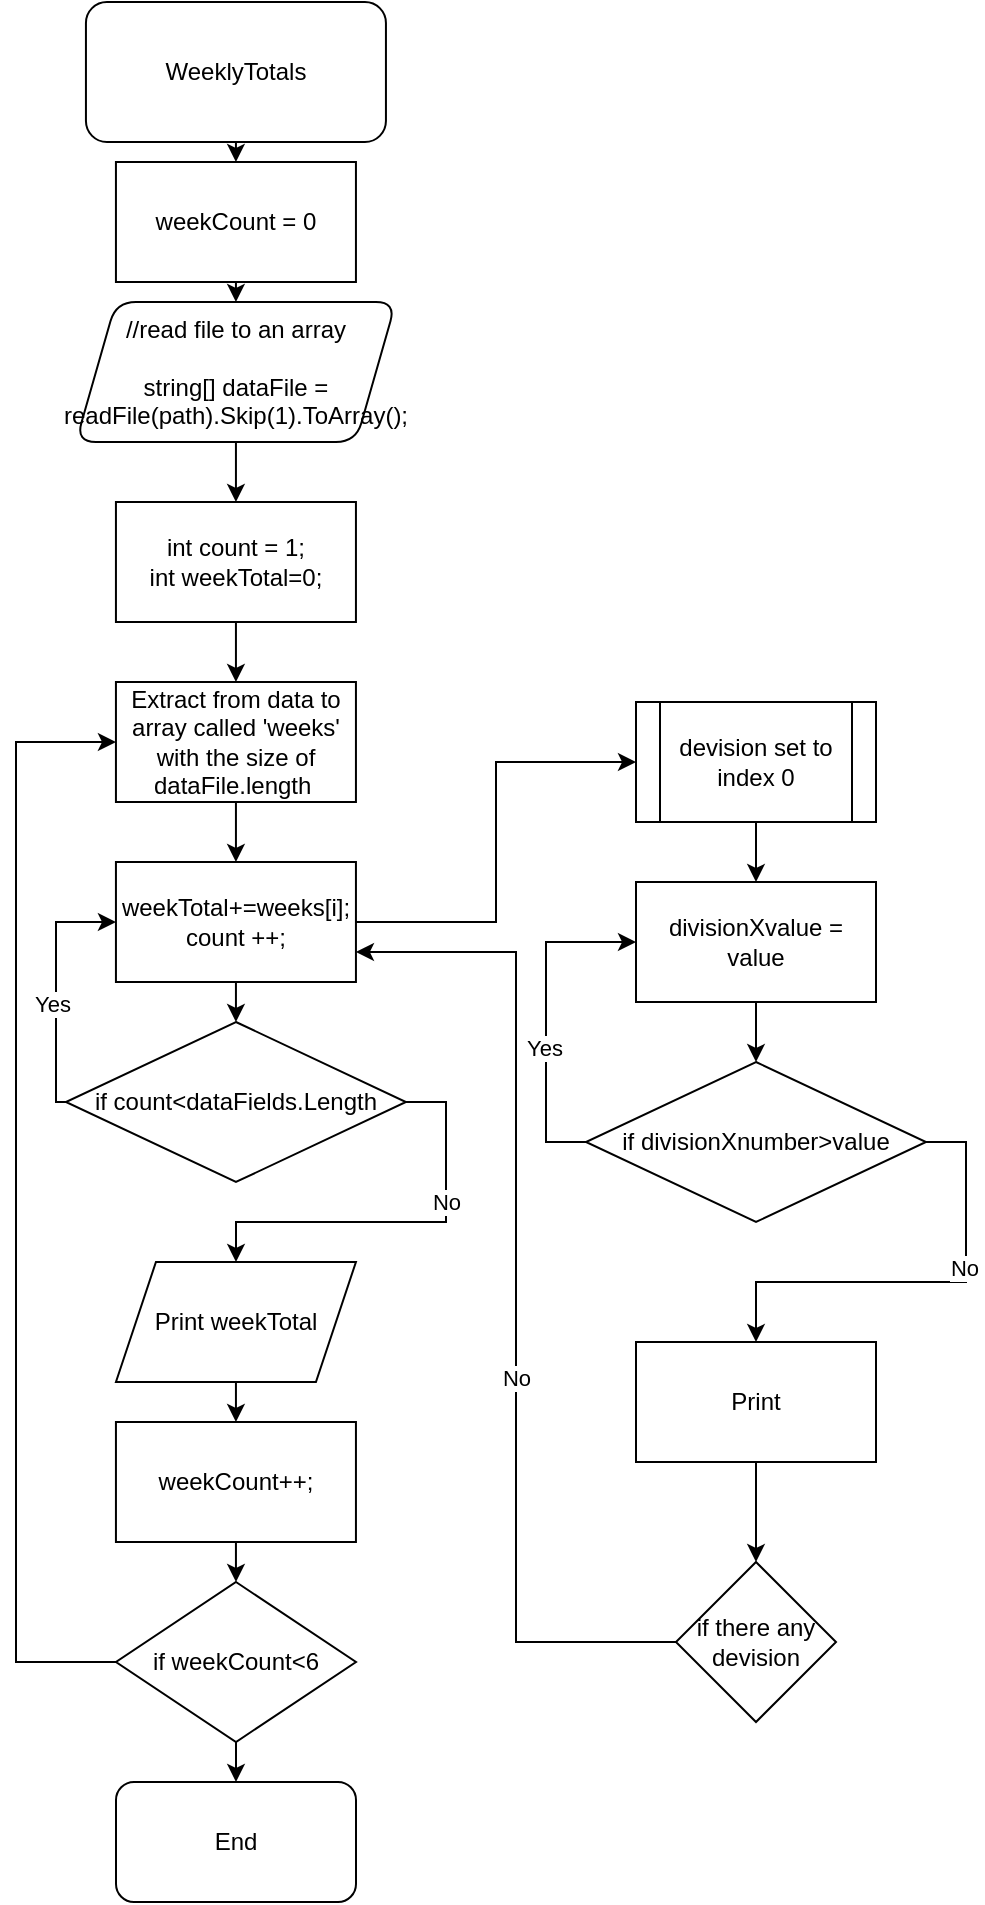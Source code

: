 <mxfile version="22.1.5" type="device">
  <diagram name="Page-1" id="-YdUmJq99ECq-pgO5PTW">
    <mxGraphModel dx="1195" dy="658" grid="1" gridSize="10" guides="1" tooltips="1" connect="1" arrows="1" fold="1" page="1" pageScale="1" pageWidth="850" pageHeight="1100" math="0" shadow="0">
      <root>
        <mxCell id="0" />
        <mxCell id="1" parent="0" />
        <mxCell id="JNMZsd-0aoUvFeyVCEoq-20" style="edgeStyle=orthogonalEdgeStyle;rounded=0;orthogonalLoop=1;jettySize=auto;html=1;exitX=0.5;exitY=1;exitDx=0;exitDy=0;entryX=0.5;entryY=0;entryDx=0;entryDy=0;" edge="1" parent="1" source="4FBqjL0ywIXUpAmHDhvP-1" target="JNMZsd-0aoUvFeyVCEoq-17">
          <mxGeometry relative="1" as="geometry" />
        </mxCell>
        <mxCell id="4FBqjL0ywIXUpAmHDhvP-1" value="WeeklyTotals" style="rounded=1;whiteSpace=wrap;html=1;" parent="1" vertex="1">
          <mxGeometry x="324.97" width="150" height="70" as="geometry" />
        </mxCell>
        <mxCell id="4FBqjL0ywIXUpAmHDhvP-14" value="End&lt;br&gt;" style="rounded=1;whiteSpace=wrap;html=1;" parent="1" vertex="1">
          <mxGeometry x="340" y="890" width="120" height="60" as="geometry" />
        </mxCell>
        <mxCell id="4FBqjL0ywIXUpAmHDhvP-86" style="edgeStyle=orthogonalEdgeStyle;rounded=0;orthogonalLoop=1;jettySize=auto;html=1;exitX=0.5;exitY=1;exitDx=0;exitDy=0;entryX=0.5;entryY=0;entryDx=0;entryDy=0;" parent="1" source="4FBqjL0ywIXUpAmHDhvP-74" target="4FBqjL0ywIXUpAmHDhvP-76" edge="1">
          <mxGeometry relative="1" as="geometry" />
        </mxCell>
        <mxCell id="JNMZsd-0aoUvFeyVCEoq-52" style="edgeStyle=orthogonalEdgeStyle;rounded=0;orthogonalLoop=1;jettySize=auto;html=1;exitX=1;exitY=0.5;exitDx=0;exitDy=0;entryX=0;entryY=0.5;entryDx=0;entryDy=0;" edge="1" parent="1" source="4FBqjL0ywIXUpAmHDhvP-74" target="JNMZsd-0aoUvFeyVCEoq-38">
          <mxGeometry relative="1" as="geometry" />
        </mxCell>
        <mxCell id="4FBqjL0ywIXUpAmHDhvP-74" value="weekTotal+=weeks[i];&lt;br&gt;count ++;" style="rounded=0;whiteSpace=wrap;html=1;" parent="1" vertex="1">
          <mxGeometry x="339.97" y="430" width="120" height="60" as="geometry" />
        </mxCell>
        <mxCell id="JNMZsd-0aoUvFeyVCEoq-4" style="edgeStyle=orthogonalEdgeStyle;rounded=0;orthogonalLoop=1;jettySize=auto;html=1;exitX=0.5;exitY=1;exitDx=0;exitDy=0;entryX=0.5;entryY=0;entryDx=0;entryDy=0;" edge="1" parent="1" source="4FBqjL0ywIXUpAmHDhvP-75" target="JNMZsd-0aoUvFeyVCEoq-3">
          <mxGeometry relative="1" as="geometry" />
        </mxCell>
        <mxCell id="4FBqjL0ywIXUpAmHDhvP-75" value="int count = 1;&lt;br&gt;int weekTotal=0;" style="rounded=0;whiteSpace=wrap;html=1;" parent="1" vertex="1">
          <mxGeometry x="339.97" y="250" width="120" height="60" as="geometry" />
        </mxCell>
        <mxCell id="JNMZsd-0aoUvFeyVCEoq-8" style="edgeStyle=orthogonalEdgeStyle;rounded=0;orthogonalLoop=1;jettySize=auto;html=1;exitX=1;exitY=0.5;exitDx=0;exitDy=0;" edge="1" parent="1" source="4FBqjL0ywIXUpAmHDhvP-76" target="JNMZsd-0aoUvFeyVCEoq-1">
          <mxGeometry relative="1" as="geometry" />
        </mxCell>
        <mxCell id="JNMZsd-0aoUvFeyVCEoq-16" value="No" style="edgeLabel;html=1;align=center;verticalAlign=middle;resizable=0;points=[];" vertex="1" connectable="0" parent="JNMZsd-0aoUvFeyVCEoq-8">
          <mxGeometry x="-0.317" y="3" relative="1" as="geometry">
            <mxPoint x="-3" as="offset" />
          </mxGeometry>
        </mxCell>
        <mxCell id="JNMZsd-0aoUvFeyVCEoq-14" style="edgeStyle=orthogonalEdgeStyle;rounded=0;orthogonalLoop=1;jettySize=auto;html=1;exitX=0;exitY=0.5;exitDx=0;exitDy=0;entryX=0;entryY=0.5;entryDx=0;entryDy=0;" edge="1" parent="1" source="4FBqjL0ywIXUpAmHDhvP-76" target="4FBqjL0ywIXUpAmHDhvP-74">
          <mxGeometry relative="1" as="geometry">
            <Array as="points">
              <mxPoint x="310" y="550" />
              <mxPoint x="310" y="460" />
            </Array>
          </mxGeometry>
        </mxCell>
        <mxCell id="JNMZsd-0aoUvFeyVCEoq-15" value="Yes" style="edgeLabel;html=1;align=center;verticalAlign=middle;resizable=0;points=[];" vertex="1" connectable="0" parent="JNMZsd-0aoUvFeyVCEoq-14">
          <mxGeometry x="-0.125" y="2" relative="1" as="geometry">
            <mxPoint as="offset" />
          </mxGeometry>
        </mxCell>
        <mxCell id="4FBqjL0ywIXUpAmHDhvP-76" value="if count&amp;lt;dataFields.Length" style="rhombus;whiteSpace=wrap;html=1;" parent="1" vertex="1">
          <mxGeometry x="314.97" y="510" width="170" height="80" as="geometry" />
        </mxCell>
        <mxCell id="JNMZsd-0aoUvFeyVCEoq-25" style="edgeStyle=orthogonalEdgeStyle;rounded=0;orthogonalLoop=1;jettySize=auto;html=1;exitX=0.5;exitY=1;exitDx=0;exitDy=0;entryX=0.5;entryY=0;entryDx=0;entryDy=0;" edge="1" parent="1" source="JNMZsd-0aoUvFeyVCEoq-1" target="JNMZsd-0aoUvFeyVCEoq-19">
          <mxGeometry relative="1" as="geometry" />
        </mxCell>
        <mxCell id="JNMZsd-0aoUvFeyVCEoq-1" value="Print weekTotal" style="shape=parallelogram;perimeter=parallelogramPerimeter;whiteSpace=wrap;html=1;fixedSize=1;" vertex="1" parent="1">
          <mxGeometry x="339.97" y="630" width="120" height="60" as="geometry" />
        </mxCell>
        <mxCell id="JNMZsd-0aoUvFeyVCEoq-5" style="edgeStyle=orthogonalEdgeStyle;rounded=0;orthogonalLoop=1;jettySize=auto;html=1;exitX=0.5;exitY=1;exitDx=0;exitDy=0;entryX=0.5;entryY=0;entryDx=0;entryDy=0;" edge="1" parent="1" source="JNMZsd-0aoUvFeyVCEoq-3" target="4FBqjL0ywIXUpAmHDhvP-74">
          <mxGeometry relative="1" as="geometry" />
        </mxCell>
        <mxCell id="JNMZsd-0aoUvFeyVCEoq-3" value="Extract from data to array called &#39;weeks&#39; with the size of dataFile.length&amp;nbsp;" style="rounded=0;whiteSpace=wrap;html=1;" vertex="1" parent="1">
          <mxGeometry x="339.97" y="340" width="120" height="60" as="geometry" />
        </mxCell>
        <mxCell id="JNMZsd-0aoUvFeyVCEoq-13" style="edgeStyle=orthogonalEdgeStyle;rounded=0;orthogonalLoop=1;jettySize=auto;html=1;exitX=0.5;exitY=1;exitDx=0;exitDy=0;entryX=0.5;entryY=0;entryDx=0;entryDy=0;" edge="1" parent="1" source="JNMZsd-0aoUvFeyVCEoq-10" target="4FBqjL0ywIXUpAmHDhvP-75">
          <mxGeometry relative="1" as="geometry" />
        </mxCell>
        <mxCell id="JNMZsd-0aoUvFeyVCEoq-10" value="//read file to an array&lt;br&gt;&lt;br&gt;string[] dataFile = readFile(path).Skip(1).ToArray();" style="shape=parallelogram;perimeter=parallelogramPerimeter;whiteSpace=wrap;html=1;fixedSize=1;rounded=1;" vertex="1" parent="1">
          <mxGeometry x="319.97" y="150" width="160" height="70" as="geometry" />
        </mxCell>
        <mxCell id="JNMZsd-0aoUvFeyVCEoq-21" style="edgeStyle=orthogonalEdgeStyle;rounded=0;orthogonalLoop=1;jettySize=auto;html=1;exitX=0.5;exitY=1;exitDx=0;exitDy=0;entryX=0.5;entryY=0;entryDx=0;entryDy=0;" edge="1" parent="1" source="JNMZsd-0aoUvFeyVCEoq-17" target="JNMZsd-0aoUvFeyVCEoq-10">
          <mxGeometry relative="1" as="geometry" />
        </mxCell>
        <mxCell id="JNMZsd-0aoUvFeyVCEoq-17" value="weekCount = 0" style="rounded=0;whiteSpace=wrap;html=1;" vertex="1" parent="1">
          <mxGeometry x="339.97" y="80" width="120" height="60" as="geometry" />
        </mxCell>
        <mxCell id="JNMZsd-0aoUvFeyVCEoq-23" style="edgeStyle=orthogonalEdgeStyle;rounded=0;orthogonalLoop=1;jettySize=auto;html=1;exitX=0.5;exitY=1;exitDx=0;exitDy=0;entryX=0.5;entryY=0;entryDx=0;entryDy=0;" edge="1" parent="1" source="JNMZsd-0aoUvFeyVCEoq-18" target="4FBqjL0ywIXUpAmHDhvP-14">
          <mxGeometry relative="1" as="geometry" />
        </mxCell>
        <mxCell id="JNMZsd-0aoUvFeyVCEoq-26" style="edgeStyle=orthogonalEdgeStyle;rounded=0;orthogonalLoop=1;jettySize=auto;html=1;exitX=0;exitY=0.5;exitDx=0;exitDy=0;entryX=0;entryY=0.5;entryDx=0;entryDy=0;" edge="1" parent="1" source="JNMZsd-0aoUvFeyVCEoq-18" target="JNMZsd-0aoUvFeyVCEoq-3">
          <mxGeometry relative="1" as="geometry">
            <Array as="points">
              <mxPoint x="290" y="830" />
              <mxPoint x="290" y="370" />
            </Array>
          </mxGeometry>
        </mxCell>
        <mxCell id="JNMZsd-0aoUvFeyVCEoq-18" value="if weekCount&amp;lt;6&lt;br&gt;" style="rhombus;whiteSpace=wrap;html=1;" vertex="1" parent="1">
          <mxGeometry x="340" y="790" width="120" height="80" as="geometry" />
        </mxCell>
        <mxCell id="JNMZsd-0aoUvFeyVCEoq-24" style="edgeStyle=orthogonalEdgeStyle;rounded=0;orthogonalLoop=1;jettySize=auto;html=1;exitX=0.5;exitY=1;exitDx=0;exitDy=0;entryX=0.5;entryY=0;entryDx=0;entryDy=0;" edge="1" parent="1" source="JNMZsd-0aoUvFeyVCEoq-19" target="JNMZsd-0aoUvFeyVCEoq-18">
          <mxGeometry relative="1" as="geometry" />
        </mxCell>
        <mxCell id="JNMZsd-0aoUvFeyVCEoq-19" value="weekCount++;" style="rounded=0;whiteSpace=wrap;html=1;" vertex="1" parent="1">
          <mxGeometry x="339.97" y="710" width="120" height="60" as="geometry" />
        </mxCell>
        <mxCell id="JNMZsd-0aoUvFeyVCEoq-32" style="edgeStyle=orthogonalEdgeStyle;rounded=0;orthogonalLoop=1;jettySize=auto;html=1;exitX=0;exitY=0.5;exitDx=0;exitDy=0;entryX=1;entryY=0.75;entryDx=0;entryDy=0;" edge="1" parent="1" source="JNMZsd-0aoUvFeyVCEoq-31" target="4FBqjL0ywIXUpAmHDhvP-74">
          <mxGeometry relative="1" as="geometry" />
        </mxCell>
        <mxCell id="JNMZsd-0aoUvFeyVCEoq-33" value="No" style="edgeLabel;html=1;align=center;verticalAlign=middle;resizable=0;points=[];" vertex="1" connectable="0" parent="JNMZsd-0aoUvFeyVCEoq-32">
          <mxGeometry x="-0.159" relative="1" as="geometry">
            <mxPoint as="offset" />
          </mxGeometry>
        </mxCell>
        <mxCell id="JNMZsd-0aoUvFeyVCEoq-31" value="if there any devision" style="rhombus;whiteSpace=wrap;html=1;" vertex="1" parent="1">
          <mxGeometry x="620" y="780" width="80" height="80" as="geometry" />
        </mxCell>
        <mxCell id="JNMZsd-0aoUvFeyVCEoq-41" style="edgeStyle=orthogonalEdgeStyle;rounded=0;orthogonalLoop=1;jettySize=auto;html=1;exitX=1;exitY=0.5;exitDx=0;exitDy=0;entryX=0.5;entryY=0;entryDx=0;entryDy=0;" edge="1" parent="1" source="JNMZsd-0aoUvFeyVCEoq-37" target="JNMZsd-0aoUvFeyVCEoq-42">
          <mxGeometry relative="1" as="geometry">
            <mxPoint x="780" y="570.333" as="targetPoint" />
          </mxGeometry>
        </mxCell>
        <mxCell id="JNMZsd-0aoUvFeyVCEoq-44" value="No" style="edgeLabel;html=1;align=center;verticalAlign=middle;resizable=0;points=[];" vertex="1" connectable="0" parent="JNMZsd-0aoUvFeyVCEoq-41">
          <mxGeometry x="-0.267" y="-1" relative="1" as="geometry">
            <mxPoint as="offset" />
          </mxGeometry>
        </mxCell>
        <mxCell id="JNMZsd-0aoUvFeyVCEoq-45" style="edgeStyle=orthogonalEdgeStyle;rounded=0;orthogonalLoop=1;jettySize=auto;html=1;exitX=0;exitY=0.5;exitDx=0;exitDy=0;entryX=0;entryY=0.5;entryDx=0;entryDy=0;" edge="1" parent="1" source="JNMZsd-0aoUvFeyVCEoq-37" target="JNMZsd-0aoUvFeyVCEoq-50">
          <mxGeometry relative="1" as="geometry">
            <mxPoint x="590" y="510" as="targetPoint" />
          </mxGeometry>
        </mxCell>
        <mxCell id="JNMZsd-0aoUvFeyVCEoq-47" value="Yes&lt;br&gt;" style="edgeLabel;html=1;align=center;verticalAlign=middle;resizable=0;points=[];" vertex="1" connectable="0" parent="JNMZsd-0aoUvFeyVCEoq-45">
          <mxGeometry x="-0.181" y="1" relative="1" as="geometry">
            <mxPoint as="offset" />
          </mxGeometry>
        </mxCell>
        <mxCell id="JNMZsd-0aoUvFeyVCEoq-37" value="if divisionXnumber&amp;gt;value" style="rhombus;whiteSpace=wrap;html=1;" vertex="1" parent="1">
          <mxGeometry x="575" y="530" width="170" height="80" as="geometry" />
        </mxCell>
        <mxCell id="JNMZsd-0aoUvFeyVCEoq-51" style="edgeStyle=orthogonalEdgeStyle;rounded=0;orthogonalLoop=1;jettySize=auto;html=1;exitX=0.5;exitY=1;exitDx=0;exitDy=0;entryX=0.5;entryY=0;entryDx=0;entryDy=0;" edge="1" parent="1" source="JNMZsd-0aoUvFeyVCEoq-38" target="JNMZsd-0aoUvFeyVCEoq-50">
          <mxGeometry relative="1" as="geometry" />
        </mxCell>
        <mxCell id="JNMZsd-0aoUvFeyVCEoq-38" value="devision set to index 0" style="shape=process;whiteSpace=wrap;html=1;backgroundOutline=1;" vertex="1" parent="1">
          <mxGeometry x="600" y="350" width="120" height="60" as="geometry" />
        </mxCell>
        <mxCell id="JNMZsd-0aoUvFeyVCEoq-46" style="edgeStyle=orthogonalEdgeStyle;rounded=0;orthogonalLoop=1;jettySize=auto;html=1;exitX=0.5;exitY=1;exitDx=0;exitDy=0;" edge="1" parent="1" source="JNMZsd-0aoUvFeyVCEoq-42" target="JNMZsd-0aoUvFeyVCEoq-31">
          <mxGeometry relative="1" as="geometry" />
        </mxCell>
        <mxCell id="JNMZsd-0aoUvFeyVCEoq-42" value="Print" style="rounded=0;whiteSpace=wrap;html=1;" vertex="1" parent="1">
          <mxGeometry x="600" y="670" width="120" height="60" as="geometry" />
        </mxCell>
        <mxCell id="JNMZsd-0aoUvFeyVCEoq-53" style="edgeStyle=orthogonalEdgeStyle;rounded=0;orthogonalLoop=1;jettySize=auto;html=1;exitX=0.5;exitY=1;exitDx=0;exitDy=0;entryX=0.5;entryY=0;entryDx=0;entryDy=0;" edge="1" parent="1" source="JNMZsd-0aoUvFeyVCEoq-50" target="JNMZsd-0aoUvFeyVCEoq-37">
          <mxGeometry relative="1" as="geometry" />
        </mxCell>
        <mxCell id="JNMZsd-0aoUvFeyVCEoq-50" value="divisionXvalue = value" style="rounded=0;whiteSpace=wrap;html=1;" vertex="1" parent="1">
          <mxGeometry x="600" y="440" width="120" height="60" as="geometry" />
        </mxCell>
      </root>
    </mxGraphModel>
  </diagram>
</mxfile>
